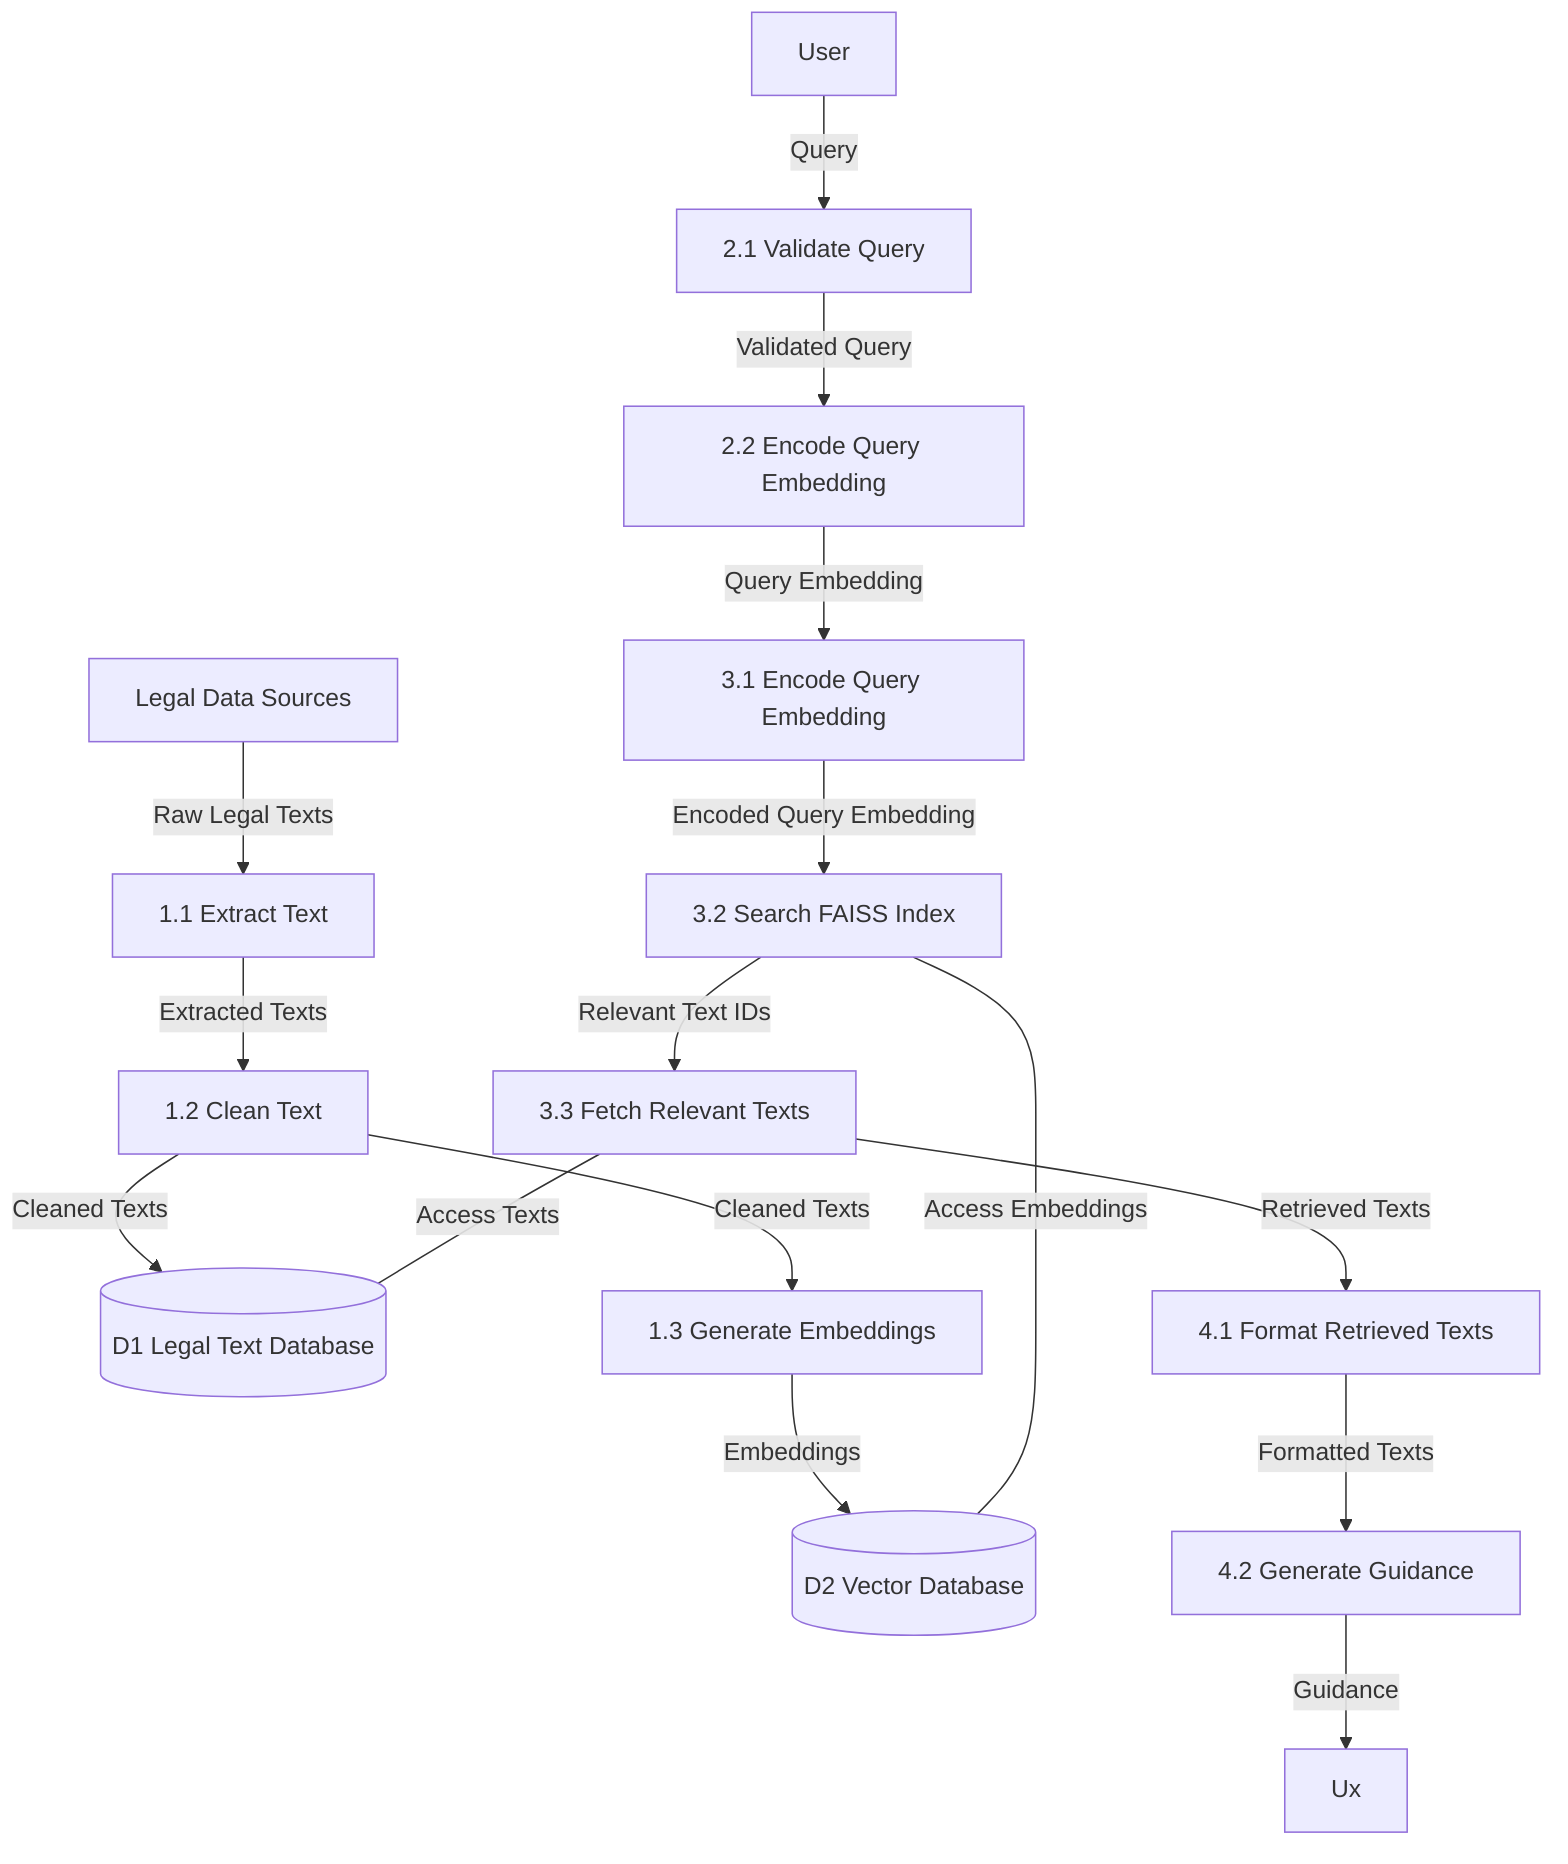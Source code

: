 %% graph TD
%%     subgraph Level2[Level-2 DFD: Retrieve Relevant Texts]
%%         %% Inputs from Level-1
%%         P2_2[2.0 Process Query]
        
%%         %% Subprocesses
%%         P3_1[3.1 Encode Query Embedding]
%%         P3_2[3.2 Search FAISS Index]
%%         P3_3[3.3 Fetch Relevant Texts]
        
%%         %% Data Stores
%%         D1_2[(D1 Legal Text Database)]
%%         D2_2[(D2 Vector Database)]
        
%%         %% Outputs to Level-1
%%         P4_2[4.0 Generate Response]
%%         P2_3[2.0 Process Query]
        
%%         %% Data Flows
%%         P2_2 -->|Query Embedding| P3_1
%%         P3_1 -->|Encoded Query Embedding| P3_2
%%         P3_2 ---|Access Embeddings| D2_2
%%         P3_2 -->|Relevant Text IDs| P3_3
%%         P3_3 ---|Access Texts| D1_2
%%         P3_3 -->|Retrieved Texts| P4_2
%%         P3_3 -->|Retrieved Texts| P2_3
%%     end

%% graph TD
%%     subgraph Level2[Level-2 DFD: Retrieve Relevant Texts]
%%         %% Inputs from Level-1
%%         P2_2[2.0 Process Query]
        
%%         %% Subprocesses
%%         P3_1[3.1 Encode Query Embedding]
%%         P3_2[3.2 Search FAISS Index]
%%         P3_3[3.3 Fetch Relevant Texts]
        
%%         %% Data Stores
%%         D1_2[(D1 Legal Text Database)]
%%         D2_2[(D2 Vector Database)]
        
%%         %% Outputs to Level-1
%%         P4_2[4.0 Generate Response]
        
%%         %% Data Flows
%%         P2_2 -->|Query Embedding| P3_1
%%         P3_1 -->|Encoded Query Embedding| P3_2
%%         P3_2 ---|Access Embeddings| D2_2
%%         P3_2 -->|Relevant Text IDs| P3_3
%%         P3_3 ---|Access Texts| D1_2
%%         P3_3 -->|Retrieved Texts| P4_2
%%     end

graph TD
    %% External Entities
    U[User]
    LDS[Legal Data Sources]
    
    %% Data Stores
    D1[(D1 Legal Text Database)]
    D2[(D2 Vector Database)]
    
    %% Level-1 Processes (for reference, not drawn as separate nodes)
    %% P1: Preprocess Legal Texts
    %% P2: Process Query
    %% P3: Retrieve Relevant Texts
    %% P4: Generate Response
    
    %% Level-2 Subprocesses for P1: Preprocess Legal Texts
    P1_1[1.1 Extract Text]
    P1_2[1.2 Clean Text]
    P1_3[1.3 Generate Embeddings]
    
    %% Level-2 Subprocesses for P2: Process Query
    P2_1[2.1 Validate Query]
    P2_2[2.2 Encode Query Embedding]
    
    %% Level-2 Subprocesses for P3: Retrieve Relevant Texts
    P3_1[3.1 Encode Query Embedding]
    P3_2[3.2 Search FAISS Index]
    P3_3[3.3 Fetch Relevant Texts]
    
    %% Level-2 Subprocesses for P4: Generate Response
    P4_1[4.1 Format Retrieved Texts]
    P4_2[4.2 Generate Guidance]
    
    %% Data Flows
    %% P1 Subprocesses
    LDS -->|Raw Legal Texts| P1_1
    P1_1 -->|Extracted Texts| P1_2
    P1_2 -->|Cleaned Texts| D1
    P1_2 -->|Cleaned Texts| P1_3
    P1_3 -->|Embeddings| D2
    
    %% P2 Subprocesses
    U -->|Query| P2_1
    P2_1 -->|Validated Query| P2_2
    P2_2 -->|Query Embedding| P3_1
    
    %% P3 Subprocesses
    P3_1 -->|Encoded Query Embedding| P3_2
    P3_2 ---|Access Embeddings| D2
    P3_2 -->|Relevant Text IDs| P3_3
    P3_3 ---|Access Texts| D1
    P3_3 -->|Retrieved Texts| P4_1
    
    %% P4 Subprocesses
    P4_1 -->|Formatted Texts| P4_2
    P4_2 -->|Guidance| Ux